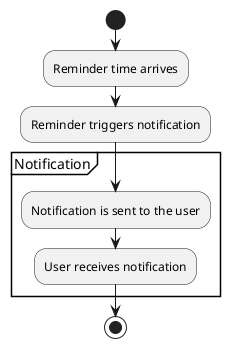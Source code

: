 @startuml
start

:Reminder time arrives;
:Reminder triggers notification;

partition Notification {
    :Notification is sent to the user;
    :User receives notification;
}

stop
@enduml